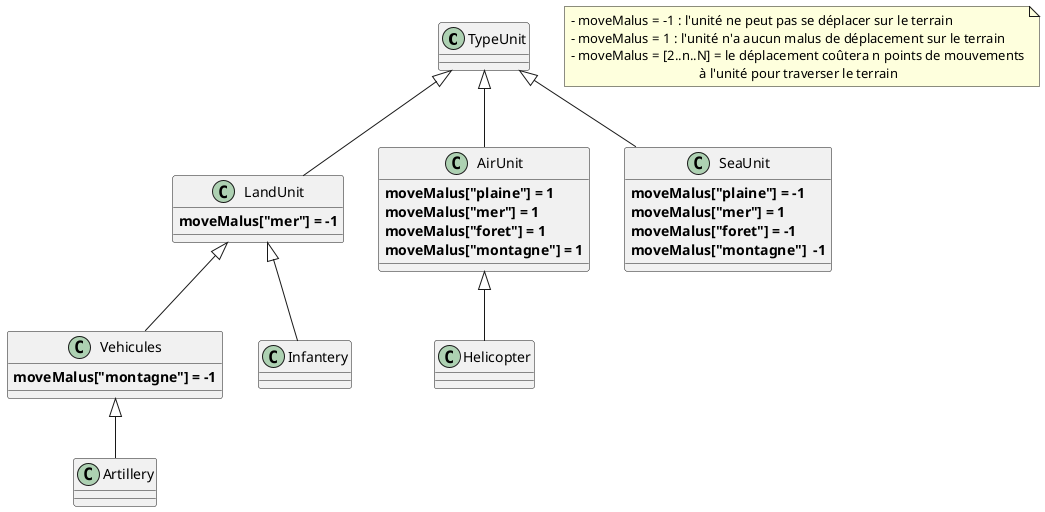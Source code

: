 @startuml

class TypeUnit {
}

class LandUnit {
<b>moveMalus["mer"] = -1</b>
}

class AirUnit {
<b>moveMalus["plaine"] = 1</b>
<b>moveMalus["mer"] = 1</b>
<b>moveMalus["foret"] = 1</b>
<b>moveMalus["montagne"] = 1</b>
}

class SeaUnit{
<b>moveMalus["plaine"] = -1</b>
<b>moveMalus["mer"] = 1</b>
<b>moveMalus["foret"] = -1</b>
<b>moveMalus["montagne"]  -1</b>
}

class Vehicules {
<b>moveMalus["montagne"] = -1</b>
}

class Infantery {
}

class Artillery {
}

class Helicopter {
}

TypeUnit <|-- LandUnit
TypeUnit <|-- AirUnit
TypeUnit <|-- SeaUnit
LandUnit <|-- Vehicules
LandUnit <|-- Infantery
Vehicules <|-- Artillery
AirUnit <|-- Helicopter

note as reminder
    - moveMalus = -1 : l'unité ne peut pas se déplacer sur le terrain
    - moveMalus = 1 : l'unité n'a aucun malus de déplacement sur le terrain
    - moveMalus = [2..n..N] = le déplacement coûtera n points de mouvements
                                          à l'unité pour traverser le terrain
end note

@enduml